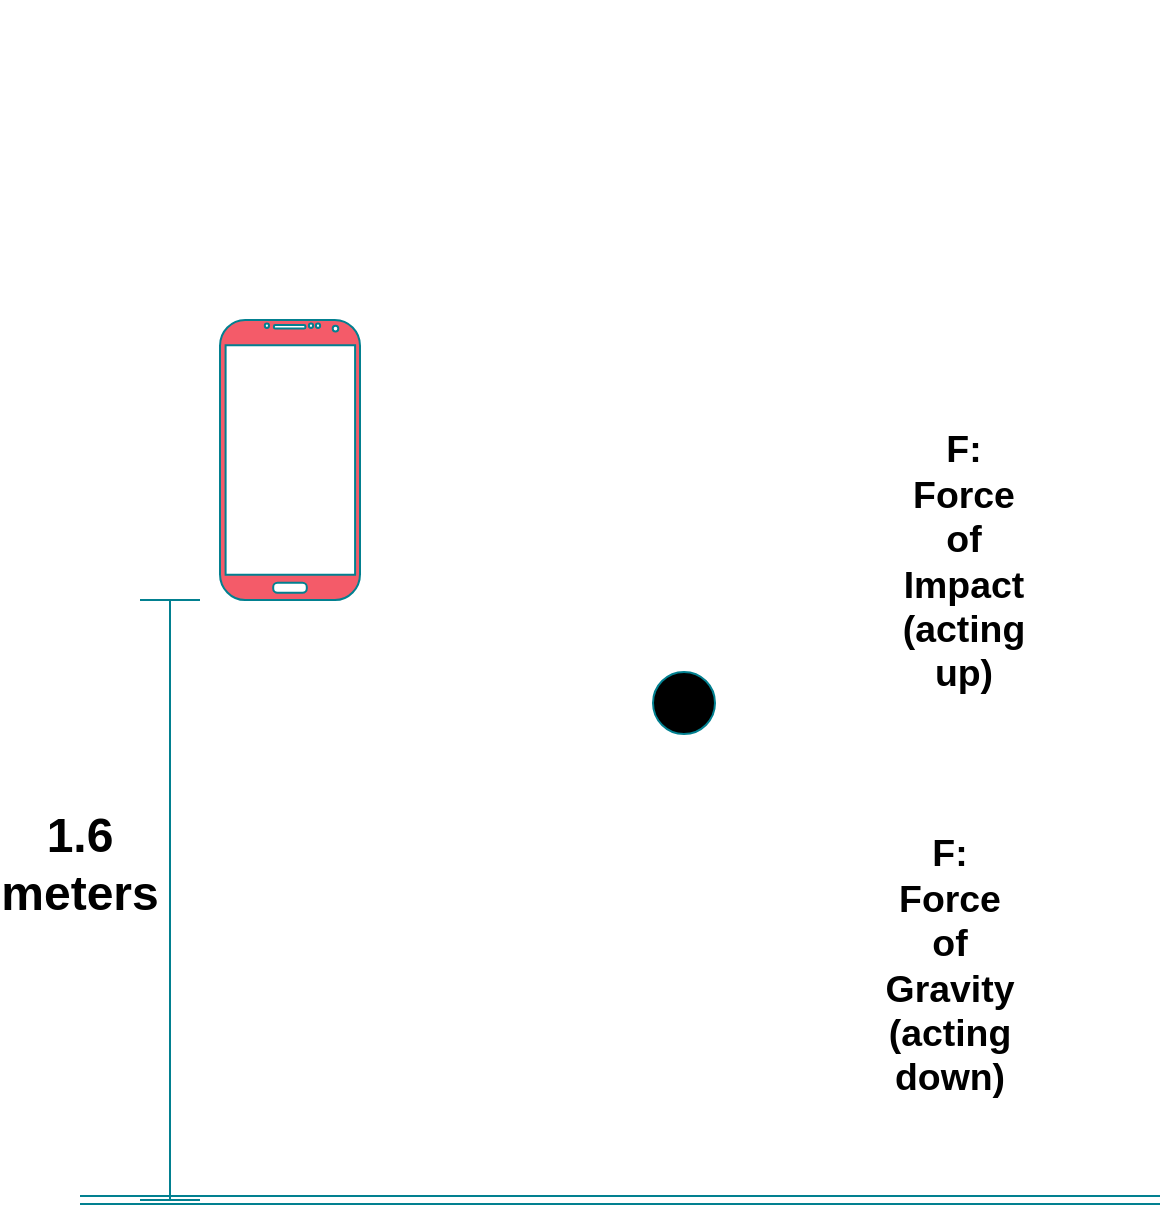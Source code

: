 <mxfile version="28.2.5">
  <diagram name="Page-1" id="1Cg3wUkIHRr8cRJc3-VS">
    <mxGraphModel dx="583" dy="1375" grid="0" gridSize="10" guides="1" tooltips="1" connect="1" arrows="1" fold="1" page="1" pageScale="1" pageWidth="850" pageHeight="1100" background="none" math="0" shadow="0">
      <root>
        <mxCell id="0" />
        <mxCell id="1" parent="0" />
        <mxCell id="QXJj5lNRIFplzhIhImbs-1" value="" style="verticalLabelPosition=bottom;verticalAlign=top;html=1;shadow=0;dashed=0;strokeWidth=1;shape=mxgraph.android.phone2;strokeColor=#028090;labelBackgroundColor=none;fillColor=#F45B69;fontColor=#E4FDE1;" vertex="1" parent="1">
          <mxGeometry x="120" y="280" width="70" height="140" as="geometry" />
        </mxCell>
        <mxCell id="QXJj5lNRIFplzhIhImbs-2" value="" style="shape=image;html=1;verticalAlign=top;verticalLabelPosition=bottom;labelBackgroundColor=none;imageAspect=0;aspect=fixed;image=https://icons.diagrams.net/icon-cache1/Boxicons_Solid_Vol_2-2639/bxs-hand-left-912.svg;fillColor=#F45B69;strokeColor=#028090;fontColor=#E4FDE1;" vertex="1" parent="1">
          <mxGeometry x="60" y="120" width="154" height="154" as="geometry" />
        </mxCell>
        <mxCell id="QXJj5lNRIFplzhIhImbs-3" value="" style="shape=image;html=1;verticalAlign=top;verticalLabelPosition=bottom;labelBackgroundColor=none;imageAspect=0;aspect=fixed;image=https://icons.diagrams.net/icon-cache1/Navigation_Set_-_Arrows__Part_Two-2821/Arrow_Upward-1414.svg;fillColor=#F45B69;strokeColor=#028090;fontColor=#E4FDE1;" vertex="1" parent="1">
          <mxGeometry x="252" y="242" width="200" height="200" as="geometry" />
        </mxCell>
        <mxCell id="QXJj5lNRIFplzhIhImbs-4" value="" style="shape=link;html=1;rounded=0;labelBackgroundColor=none;strokeColor=#028090;fontColor=default;" edge="1" parent="1">
          <mxGeometry width="100" relative="1" as="geometry">
            <mxPoint x="50" y="720" as="sourcePoint" />
            <mxPoint x="590" y="720" as="targetPoint" />
          </mxGeometry>
        </mxCell>
        <mxCell id="QXJj5lNRIFplzhIhImbs-5" value="" style="shape=crossbar;whiteSpace=wrap;html=1;rounded=1;direction=south;labelBackgroundColor=none;fillColor=#F45B69;strokeColor=#028090;fontColor=#E4FDE1;" vertex="1" parent="1">
          <mxGeometry x="80" y="420" width="30" height="300" as="geometry" />
        </mxCell>
        <mxCell id="QXJj5lNRIFplzhIhImbs-6" value="&lt;h2&gt;&lt;span style=&quot;color: rgb(0, 0, 0);&quot;&gt;&lt;b&gt;1.6 meters&lt;/b&gt;&lt;/span&gt;&lt;/h2&gt;" style="text;strokeColor=none;fillColor=none;html=1;align=center;verticalAlign=middle;whiteSpace=wrap;rounded=0;fontSize=16;fontColor=#E4FDE1;" vertex="1" parent="1">
          <mxGeometry x="20" y="537" width="60" height="30" as="geometry" />
        </mxCell>
        <mxCell id="QXJj5lNRIFplzhIhImbs-7" value="" style="shape=image;html=1;verticalAlign=top;verticalLabelPosition=bottom;labelBackgroundColor=none;imageAspect=0;aspect=fixed;image=https://icons.diagrams.net/icon-cache1/Navigation_Set_-_Arrows__Part_Two-2821/Arrow_Upward-1414.svg;fillColor=#F45B69;strokeColor=#028090;fontColor=#E4FDE1;rotation=-180;" vertex="1" parent="1">
          <mxGeometry x="242.5" y="501" width="219" height="219" as="geometry" />
        </mxCell>
        <mxCell id="QXJj5lNRIFplzhIhImbs-8" value="&lt;h3&gt;&lt;span style=&quot;color: rgb(0, 0, 0);&quot;&gt;&lt;b&gt;F: Force of Gravity (acting down)&lt;/b&gt;&lt;/span&gt;&lt;/h3&gt;" style="text;strokeColor=none;fillColor=none;html=1;align=center;verticalAlign=middle;whiteSpace=wrap;rounded=0;fontSize=16;fontColor=#E4FDE1;" vertex="1" parent="1">
          <mxGeometry x="455" y="588" width="60" height="30" as="geometry" />
        </mxCell>
        <mxCell id="QXJj5lNRIFplzhIhImbs-9" value="&lt;h3&gt;&lt;span style=&quot;color: rgb(0, 0, 0);&quot;&gt;&lt;b&gt;F: Force of Impact (acting up)&lt;/b&gt;&lt;/span&gt;&lt;/h3&gt;" style="text;strokeColor=none;fillColor=none;html=1;align=center;verticalAlign=middle;whiteSpace=wrap;rounded=0;fontSize=16;fontColor=#E4FDE1;" vertex="1" parent="1">
          <mxGeometry x="461.5" y="386" width="60" height="30" as="geometry" />
        </mxCell>
        <mxCell id="QXJj5lNRIFplzhIhImbs-10" value="" style="ellipse;whiteSpace=wrap;html=1;aspect=fixed;strokeColor=#028090;fontColor=#E4FDE1;fillColor=#000000;" vertex="1" parent="1">
          <mxGeometry x="336.5" y="456" width="31" height="31" as="geometry" />
        </mxCell>
      </root>
    </mxGraphModel>
  </diagram>
</mxfile>
